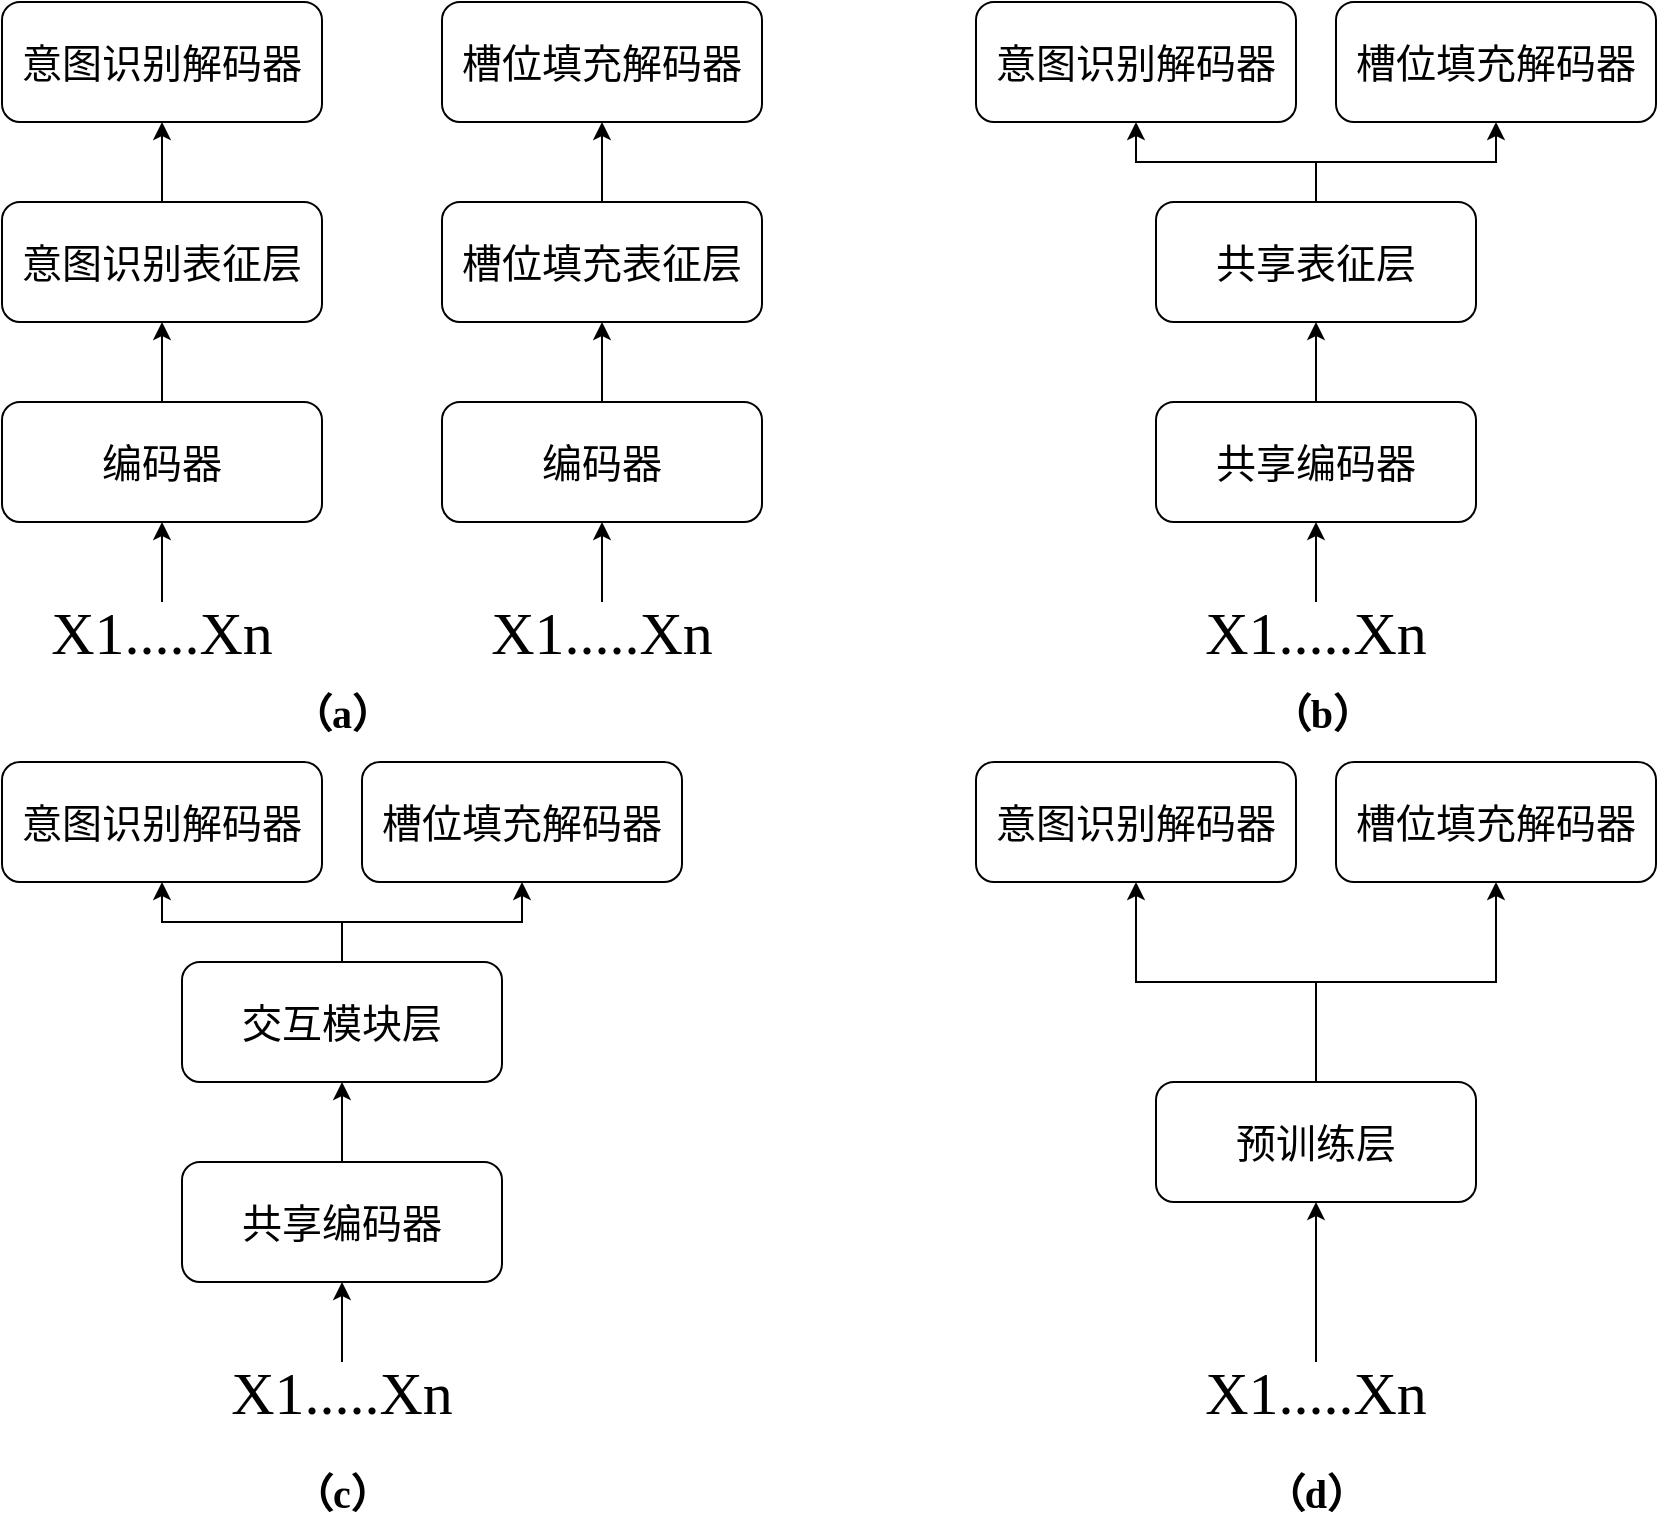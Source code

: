 <mxfile version="23.1.8" type="github">
  <diagram name="第 1 页" id="Dberdy4dZUjx69q1VtEc">
    <mxGraphModel dx="2074" dy="1118" grid="1" gridSize="10" guides="1" tooltips="1" connect="1" arrows="1" fold="1" page="1" pageScale="1" pageWidth="827" pageHeight="1169" math="0" shadow="0">
      <root>
        <mxCell id="0" />
        <mxCell id="1" parent="0" />
        <mxCell id="aFbI61cHflsxZHIWJsxg-5" style="edgeStyle=orthogonalEdgeStyle;rounded=0;orthogonalLoop=1;jettySize=auto;html=1;exitX=0.5;exitY=0;exitDx=0;exitDy=0;entryX=0.5;entryY=1;entryDx=0;entryDy=0;" edge="1" parent="1" source="aFbI61cHflsxZHIWJsxg-1" target="aFbI61cHflsxZHIWJsxg-2">
          <mxGeometry relative="1" as="geometry" />
        </mxCell>
        <mxCell id="aFbI61cHflsxZHIWJsxg-1" value="X1.....Xn" style="text;html=1;align=center;verticalAlign=middle;whiteSpace=wrap;rounded=0;fontFamily=Times New Roman;fontSize=30;" vertex="1" parent="1">
          <mxGeometry x="5" y="300" width="150" height="30" as="geometry" />
        </mxCell>
        <mxCell id="aFbI61cHflsxZHIWJsxg-6" style="edgeStyle=orthogonalEdgeStyle;rounded=0;orthogonalLoop=1;jettySize=auto;html=1;exitX=0.5;exitY=0;exitDx=0;exitDy=0;entryX=0.5;entryY=1;entryDx=0;entryDy=0;" edge="1" parent="1" source="aFbI61cHflsxZHIWJsxg-2" target="aFbI61cHflsxZHIWJsxg-3">
          <mxGeometry relative="1" as="geometry" />
        </mxCell>
        <mxCell id="aFbI61cHflsxZHIWJsxg-2" value="编码器" style="rounded=1;whiteSpace=wrap;html=1;fontFamily=Times New Roman;fontSize=20;" vertex="1" parent="1">
          <mxGeometry y="200" width="160" height="60" as="geometry" />
        </mxCell>
        <mxCell id="aFbI61cHflsxZHIWJsxg-7" style="edgeStyle=orthogonalEdgeStyle;rounded=0;orthogonalLoop=1;jettySize=auto;html=1;exitX=0.5;exitY=0;exitDx=0;exitDy=0;entryX=0.5;entryY=1;entryDx=0;entryDy=0;" edge="1" parent="1" source="aFbI61cHflsxZHIWJsxg-3" target="aFbI61cHflsxZHIWJsxg-4">
          <mxGeometry relative="1" as="geometry" />
        </mxCell>
        <mxCell id="aFbI61cHflsxZHIWJsxg-3" value="意图识别表征层" style="rounded=1;whiteSpace=wrap;html=1;fontFamily=Times New Roman;fontSize=20;" vertex="1" parent="1">
          <mxGeometry y="100" width="160" height="60" as="geometry" />
        </mxCell>
        <mxCell id="aFbI61cHflsxZHIWJsxg-4" value="意图识别解码器" style="rounded=1;whiteSpace=wrap;html=1;fontFamily=Times New Roman;fontSize=20;" vertex="1" parent="1">
          <mxGeometry width="160" height="60" as="geometry" />
        </mxCell>
        <mxCell id="aFbI61cHflsxZHIWJsxg-8" style="edgeStyle=orthogonalEdgeStyle;rounded=0;orthogonalLoop=1;jettySize=auto;html=1;exitX=0.5;exitY=0;exitDx=0;exitDy=0;entryX=0.5;entryY=1;entryDx=0;entryDy=0;" edge="1" source="aFbI61cHflsxZHIWJsxg-9" target="aFbI61cHflsxZHIWJsxg-11" parent="1">
          <mxGeometry relative="1" as="geometry" />
        </mxCell>
        <mxCell id="aFbI61cHflsxZHIWJsxg-9" value="X1.....Xn" style="text;html=1;align=center;verticalAlign=middle;whiteSpace=wrap;rounded=0;fontFamily=Times New Roman;fontSize=30;" vertex="1" parent="1">
          <mxGeometry x="225" y="300" width="150" height="30" as="geometry" />
        </mxCell>
        <mxCell id="aFbI61cHflsxZHIWJsxg-10" style="edgeStyle=orthogonalEdgeStyle;rounded=0;orthogonalLoop=1;jettySize=auto;html=1;exitX=0.5;exitY=0;exitDx=0;exitDy=0;entryX=0.5;entryY=1;entryDx=0;entryDy=0;" edge="1" source="aFbI61cHflsxZHIWJsxg-11" target="aFbI61cHflsxZHIWJsxg-13" parent="1">
          <mxGeometry relative="1" as="geometry" />
        </mxCell>
        <mxCell id="aFbI61cHflsxZHIWJsxg-11" value="编码器" style="rounded=1;whiteSpace=wrap;html=1;fontFamily=Times New Roman;fontSize=20;" vertex="1" parent="1">
          <mxGeometry x="220" y="200" width="160" height="60" as="geometry" />
        </mxCell>
        <mxCell id="aFbI61cHflsxZHIWJsxg-12" style="edgeStyle=orthogonalEdgeStyle;rounded=0;orthogonalLoop=1;jettySize=auto;html=1;exitX=0.5;exitY=0;exitDx=0;exitDy=0;entryX=0.5;entryY=1;entryDx=0;entryDy=0;" edge="1" source="aFbI61cHflsxZHIWJsxg-13" target="aFbI61cHflsxZHIWJsxg-14" parent="1">
          <mxGeometry relative="1" as="geometry" />
        </mxCell>
        <mxCell id="aFbI61cHflsxZHIWJsxg-13" value="槽位填充表征层" style="rounded=1;whiteSpace=wrap;html=1;fontFamily=Times New Roman;fontSize=20;" vertex="1" parent="1">
          <mxGeometry x="220" y="100" width="160" height="60" as="geometry" />
        </mxCell>
        <mxCell id="aFbI61cHflsxZHIWJsxg-14" value="槽位填充解码器" style="rounded=1;whiteSpace=wrap;html=1;fontFamily=Times New Roman;fontSize=20;" vertex="1" parent="1">
          <mxGeometry x="220" width="160" height="60" as="geometry" />
        </mxCell>
        <mxCell id="aFbI61cHflsxZHIWJsxg-15" style="edgeStyle=orthogonalEdgeStyle;rounded=0;orthogonalLoop=1;jettySize=auto;html=1;exitX=0.5;exitY=0;exitDx=0;exitDy=0;entryX=0.5;entryY=1;entryDx=0;entryDy=0;" edge="1" source="aFbI61cHflsxZHIWJsxg-16" target="aFbI61cHflsxZHIWJsxg-18" parent="1">
          <mxGeometry relative="1" as="geometry" />
        </mxCell>
        <mxCell id="aFbI61cHflsxZHIWJsxg-16" value="X1.....Xn" style="text;html=1;align=center;verticalAlign=middle;whiteSpace=wrap;rounded=0;fontFamily=Times New Roman;fontSize=30;" vertex="1" parent="1">
          <mxGeometry x="582" y="300" width="150" height="30" as="geometry" />
        </mxCell>
        <mxCell id="aFbI61cHflsxZHIWJsxg-17" style="edgeStyle=orthogonalEdgeStyle;rounded=0;orthogonalLoop=1;jettySize=auto;html=1;exitX=0.5;exitY=0;exitDx=0;exitDy=0;entryX=0.5;entryY=1;entryDx=0;entryDy=0;" edge="1" source="aFbI61cHflsxZHIWJsxg-18" target="aFbI61cHflsxZHIWJsxg-20" parent="1">
          <mxGeometry relative="1" as="geometry" />
        </mxCell>
        <mxCell id="aFbI61cHflsxZHIWJsxg-18" value="共享编码器" style="rounded=1;whiteSpace=wrap;html=1;fontFamily=Times New Roman;fontSize=20;" vertex="1" parent="1">
          <mxGeometry x="577" y="200" width="160" height="60" as="geometry" />
        </mxCell>
        <mxCell id="aFbI61cHflsxZHIWJsxg-19" style="edgeStyle=orthogonalEdgeStyle;rounded=0;orthogonalLoop=1;jettySize=auto;html=1;exitX=0.5;exitY=0;exitDx=0;exitDy=0;entryX=0.5;entryY=1;entryDx=0;entryDy=0;" edge="1" source="aFbI61cHflsxZHIWJsxg-20" target="aFbI61cHflsxZHIWJsxg-21" parent="1">
          <mxGeometry relative="1" as="geometry" />
        </mxCell>
        <mxCell id="aFbI61cHflsxZHIWJsxg-23" style="edgeStyle=orthogonalEdgeStyle;rounded=0;orthogonalLoop=1;jettySize=auto;html=1;exitX=0.5;exitY=0;exitDx=0;exitDy=0;entryX=0.5;entryY=1;entryDx=0;entryDy=0;" edge="1" parent="1" source="aFbI61cHflsxZHIWJsxg-20" target="aFbI61cHflsxZHIWJsxg-22">
          <mxGeometry relative="1" as="geometry" />
        </mxCell>
        <mxCell id="aFbI61cHflsxZHIWJsxg-20" value="共享表征层" style="rounded=1;whiteSpace=wrap;html=1;fontFamily=Times New Roman;fontSize=20;" vertex="1" parent="1">
          <mxGeometry x="577" y="100" width="160" height="60" as="geometry" />
        </mxCell>
        <mxCell id="aFbI61cHflsxZHIWJsxg-21" value="意图识别解码器" style="rounded=1;whiteSpace=wrap;html=1;fontFamily=Times New Roman;fontSize=20;" vertex="1" parent="1">
          <mxGeometry x="487" width="160" height="60" as="geometry" />
        </mxCell>
        <mxCell id="aFbI61cHflsxZHIWJsxg-22" value="槽位填充解码器" style="rounded=1;whiteSpace=wrap;html=1;fontFamily=Times New Roman;fontSize=20;" vertex="1" parent="1">
          <mxGeometry x="667" width="160" height="60" as="geometry" />
        </mxCell>
        <mxCell id="aFbI61cHflsxZHIWJsxg-24" style="edgeStyle=orthogonalEdgeStyle;rounded=0;orthogonalLoop=1;jettySize=auto;html=1;exitX=0.5;exitY=0;exitDx=0;exitDy=0;entryX=0.5;entryY=1;entryDx=0;entryDy=0;" edge="1" source="aFbI61cHflsxZHIWJsxg-25" target="aFbI61cHflsxZHIWJsxg-27" parent="1">
          <mxGeometry relative="1" as="geometry" />
        </mxCell>
        <mxCell id="aFbI61cHflsxZHIWJsxg-25" value="X1.....Xn" style="text;html=1;align=center;verticalAlign=middle;whiteSpace=wrap;rounded=0;fontFamily=Times New Roman;fontSize=30;" vertex="1" parent="1">
          <mxGeometry x="95" y="680" width="150" height="30" as="geometry" />
        </mxCell>
        <mxCell id="aFbI61cHflsxZHIWJsxg-26" style="edgeStyle=orthogonalEdgeStyle;rounded=0;orthogonalLoop=1;jettySize=auto;html=1;exitX=0.5;exitY=0;exitDx=0;exitDy=0;entryX=0.5;entryY=1;entryDx=0;entryDy=0;" edge="1" source="aFbI61cHflsxZHIWJsxg-27" target="aFbI61cHflsxZHIWJsxg-30" parent="1">
          <mxGeometry relative="1" as="geometry" />
        </mxCell>
        <mxCell id="aFbI61cHflsxZHIWJsxg-27" value="共享编码器" style="rounded=1;whiteSpace=wrap;html=1;fontFamily=Times New Roman;fontSize=20;" vertex="1" parent="1">
          <mxGeometry x="90" y="580" width="160" height="60" as="geometry" />
        </mxCell>
        <mxCell id="aFbI61cHflsxZHIWJsxg-28" style="edgeStyle=orthogonalEdgeStyle;rounded=0;orthogonalLoop=1;jettySize=auto;html=1;exitX=0.5;exitY=0;exitDx=0;exitDy=0;entryX=0.5;entryY=1;entryDx=0;entryDy=0;" edge="1" source="aFbI61cHflsxZHIWJsxg-30" target="aFbI61cHflsxZHIWJsxg-31" parent="1">
          <mxGeometry relative="1" as="geometry" />
        </mxCell>
        <mxCell id="aFbI61cHflsxZHIWJsxg-29" style="edgeStyle=orthogonalEdgeStyle;rounded=0;orthogonalLoop=1;jettySize=auto;html=1;exitX=0.5;exitY=0;exitDx=0;exitDy=0;entryX=0.5;entryY=1;entryDx=0;entryDy=0;" edge="1" source="aFbI61cHflsxZHIWJsxg-30" target="aFbI61cHflsxZHIWJsxg-32" parent="1">
          <mxGeometry relative="1" as="geometry" />
        </mxCell>
        <mxCell id="aFbI61cHflsxZHIWJsxg-30" value="交互模块层" style="rounded=1;whiteSpace=wrap;html=1;fontFamily=Times New Roman;fontSize=20;" vertex="1" parent="1">
          <mxGeometry x="90" y="480" width="160" height="60" as="geometry" />
        </mxCell>
        <mxCell id="aFbI61cHflsxZHIWJsxg-31" value="意图识别解码器" style="rounded=1;whiteSpace=wrap;html=1;fontFamily=Times New Roman;fontSize=20;" vertex="1" parent="1">
          <mxGeometry y="380" width="160" height="60" as="geometry" />
        </mxCell>
        <mxCell id="aFbI61cHflsxZHIWJsxg-32" value="槽位填充解码器" style="rounded=1;whiteSpace=wrap;html=1;fontFamily=Times New Roman;fontSize=20;" vertex="1" parent="1">
          <mxGeometry x="180" y="380" width="160" height="60" as="geometry" />
        </mxCell>
        <mxCell id="aFbI61cHflsxZHIWJsxg-42" style="edgeStyle=orthogonalEdgeStyle;rounded=0;orthogonalLoop=1;jettySize=auto;html=1;exitX=0.5;exitY=0;exitDx=0;exitDy=0;entryX=0.5;entryY=1;entryDx=0;entryDy=0;" edge="1" parent="1" source="aFbI61cHflsxZHIWJsxg-34" target="aFbI61cHflsxZHIWJsxg-39">
          <mxGeometry relative="1" as="geometry" />
        </mxCell>
        <mxCell id="aFbI61cHflsxZHIWJsxg-34" value="X1.....Xn" style="text;html=1;align=center;verticalAlign=middle;whiteSpace=wrap;rounded=0;fontFamily=Times New Roman;fontSize=30;" vertex="1" parent="1">
          <mxGeometry x="582" y="680" width="150" height="30" as="geometry" />
        </mxCell>
        <mxCell id="aFbI61cHflsxZHIWJsxg-37" style="edgeStyle=orthogonalEdgeStyle;rounded=0;orthogonalLoop=1;jettySize=auto;html=1;exitX=0.5;exitY=0;exitDx=0;exitDy=0;entryX=0.5;entryY=1;entryDx=0;entryDy=0;" edge="1" source="aFbI61cHflsxZHIWJsxg-39" target="aFbI61cHflsxZHIWJsxg-40" parent="1">
          <mxGeometry relative="1" as="geometry" />
        </mxCell>
        <mxCell id="aFbI61cHflsxZHIWJsxg-38" style="edgeStyle=orthogonalEdgeStyle;rounded=0;orthogonalLoop=1;jettySize=auto;html=1;exitX=0.5;exitY=0;exitDx=0;exitDy=0;entryX=0.5;entryY=1;entryDx=0;entryDy=0;" edge="1" source="aFbI61cHflsxZHIWJsxg-39" target="aFbI61cHflsxZHIWJsxg-41" parent="1">
          <mxGeometry relative="1" as="geometry" />
        </mxCell>
        <mxCell id="aFbI61cHflsxZHIWJsxg-39" value="预训练层" style="rounded=1;whiteSpace=wrap;html=1;fontFamily=Times New Roman;fontSize=20;" vertex="1" parent="1">
          <mxGeometry x="577" y="540" width="160" height="60" as="geometry" />
        </mxCell>
        <mxCell id="aFbI61cHflsxZHIWJsxg-40" value="意图识别解码器" style="rounded=1;whiteSpace=wrap;html=1;fontFamily=Times New Roman;fontSize=20;" vertex="1" parent="1">
          <mxGeometry x="487" y="380" width="160" height="60" as="geometry" />
        </mxCell>
        <mxCell id="aFbI61cHflsxZHIWJsxg-41" value="槽位填充解码器" style="rounded=1;whiteSpace=wrap;html=1;fontFamily=Times New Roman;fontSize=20;" vertex="1" parent="1">
          <mxGeometry x="667" y="380" width="160" height="60" as="geometry" />
        </mxCell>
        <mxCell id="aFbI61cHflsxZHIWJsxg-43" value="（a）" style="text;html=1;align=center;verticalAlign=middle;whiteSpace=wrap;rounded=0;fontFamily=Times New Roman;fontStyle=1;fontSize=20;" vertex="1" parent="1">
          <mxGeometry x="140" y="340" width="60" height="30" as="geometry" />
        </mxCell>
        <mxCell id="aFbI61cHflsxZHIWJsxg-44" value="（b）" style="text;html=1;align=center;verticalAlign=middle;whiteSpace=wrap;rounded=0;fontFamily=Times New Roman;fontStyle=1;fontSize=20;" vertex="1" parent="1">
          <mxGeometry x="630" y="340" width="60" height="30" as="geometry" />
        </mxCell>
        <mxCell id="aFbI61cHflsxZHIWJsxg-45" value="（c）" style="text;html=1;align=center;verticalAlign=middle;whiteSpace=wrap;rounded=0;fontFamily=Times New Roman;fontStyle=1;fontSize=20;" vertex="1" parent="1">
          <mxGeometry x="140" y="730" width="60" height="30" as="geometry" />
        </mxCell>
        <mxCell id="aFbI61cHflsxZHIWJsxg-46" value="（d）" style="text;html=1;align=center;verticalAlign=middle;whiteSpace=wrap;rounded=0;fontFamily=Times New Roman;fontStyle=1;fontSize=20;" vertex="1" parent="1">
          <mxGeometry x="627" y="730" width="60" height="30" as="geometry" />
        </mxCell>
      </root>
    </mxGraphModel>
  </diagram>
</mxfile>
